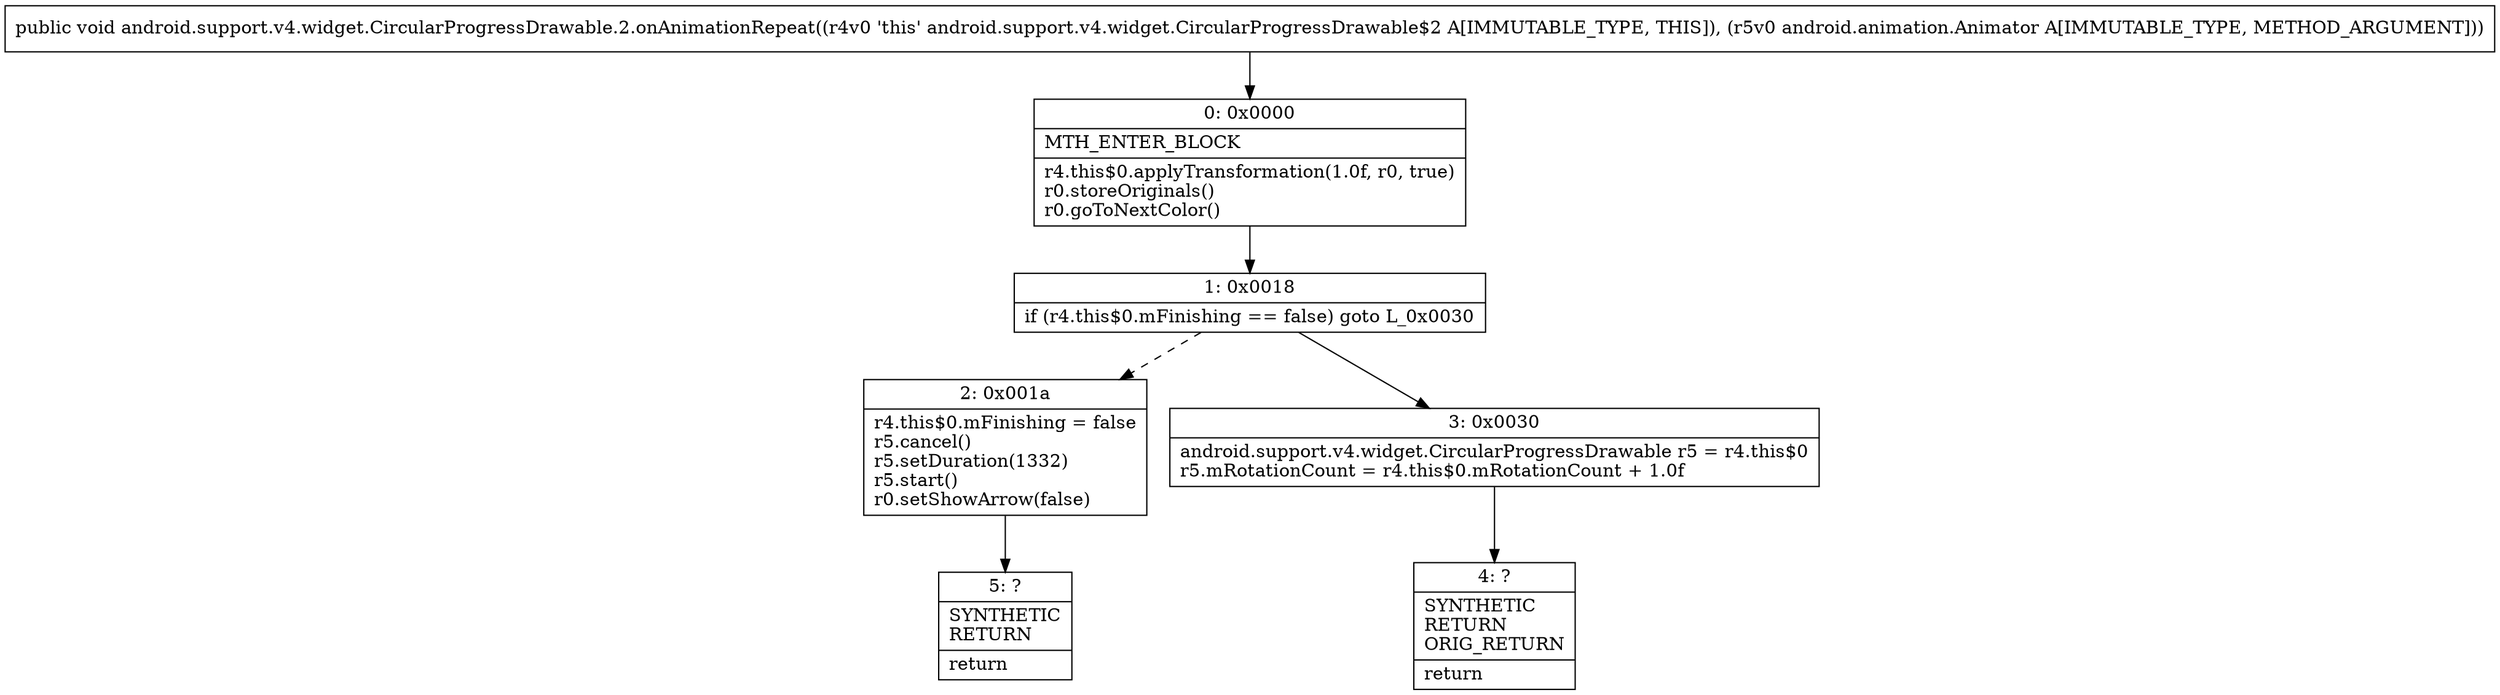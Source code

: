 digraph "CFG forandroid.support.v4.widget.CircularProgressDrawable.2.onAnimationRepeat(Landroid\/animation\/Animator;)V" {
Node_0 [shape=record,label="{0\:\ 0x0000|MTH_ENTER_BLOCK\l|r4.this$0.applyTransformation(1.0f, r0, true)\lr0.storeOriginals()\lr0.goToNextColor()\l}"];
Node_1 [shape=record,label="{1\:\ 0x0018|if (r4.this$0.mFinishing == false) goto L_0x0030\l}"];
Node_2 [shape=record,label="{2\:\ 0x001a|r4.this$0.mFinishing = false\lr5.cancel()\lr5.setDuration(1332)\lr5.start()\lr0.setShowArrow(false)\l}"];
Node_3 [shape=record,label="{3\:\ 0x0030|android.support.v4.widget.CircularProgressDrawable r5 = r4.this$0\lr5.mRotationCount = r4.this$0.mRotationCount + 1.0f\l}"];
Node_4 [shape=record,label="{4\:\ ?|SYNTHETIC\lRETURN\lORIG_RETURN\l|return\l}"];
Node_5 [shape=record,label="{5\:\ ?|SYNTHETIC\lRETURN\l|return\l}"];
MethodNode[shape=record,label="{public void android.support.v4.widget.CircularProgressDrawable.2.onAnimationRepeat((r4v0 'this' android.support.v4.widget.CircularProgressDrawable$2 A[IMMUTABLE_TYPE, THIS]), (r5v0 android.animation.Animator A[IMMUTABLE_TYPE, METHOD_ARGUMENT])) }"];
MethodNode -> Node_0;
Node_0 -> Node_1;
Node_1 -> Node_2[style=dashed];
Node_1 -> Node_3;
Node_2 -> Node_5;
Node_3 -> Node_4;
}

